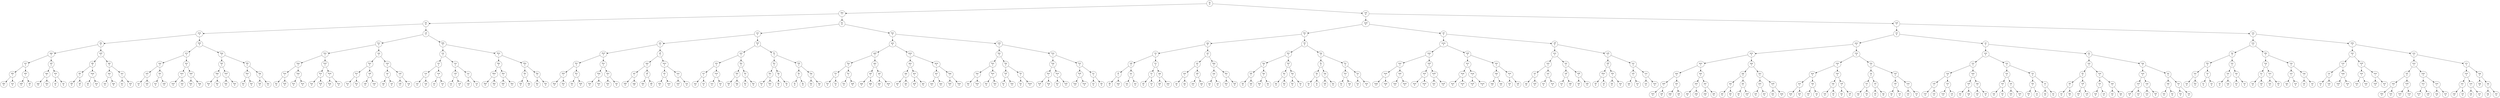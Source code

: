 digraph {
ifs[label="ifs\n9"];
ifs -> doe;
ifs -> owl;
doe[label="doe\n7"];
doe -> bit;
doe -> for;
bit[label="bit\n6"];
bit -> arm;
bit -> col;
arm[label="arm\n5"];
arm -> ala;
arm -> bah;
ala[label="ala\n4"];
ala -> aga;
ala -> and;
aga[label="aga\n3"];
aga -> act;
aga -> aid;
act[label="act\n2"];
act -> aby;
act -> ado;
aby[label="aby\n1"];
aby -> abe;
aby -> ace;
abe[label="abe\n0"];
ace[label="ace\n0"];
ado[label="ado\n1"];
ado -> add;
ado -> aft;
add[label="add\n0"];
aft[label="aft\n0"];
aid[label="aid\n2"];
aid -> ago;
aid -> aim;
ago[label="ago\n1"];
ago -> age;
ago -> aha;
age[label="age\n0"];
aha[label="aha\n0"];
aim[label="aim\n1"];
aim -> ail;
aim -> air;
ail[label="ail\n0"];
air[label="air\n0"];
and[label="and\n3"];
and -> alp;
and -> apt;
alp[label="alp\n2"];
alp -> ale;
alp -> amp;
ale[label="ale\n1"];
ale -> alb;
ale -> all;
alb[label="alb\n0"];
all[label="all\n0"];
amp[label="amp\n1"];
amp -> alt;
amp -> ana;
alt[label="alt\n0"];
ana[label="ana\n0"];
apt[label="apt\n2"];
apt -> any;
apt -> are;
any[label="any\n1"];
any -> ant;
any -> ape;
ant[label="ant\n0"];
ape[label="ape\n0"];
are[label="are\n1"];
are -> arc;
are -> ark;
arc[label="arc\n0"];
ark[label="ark\n0"];
bah[label="bah\n4"];
bah -> ave;
bah -> beg;
ave[label="ave\n3"];
ave -> asp;
ave -> aye;
asp[label="asp\n2"];
asp -> ash;
asp -> ate;
ash[label="ash\n1"];
ash -> art;
ash -> ask;
art[label="art\n0"];
ask[label="ask\n0"];
ate[label="ate\n1"];
ate -> ass;
ate -> auk;
ass[label="ass\n0"];
auk[label="auk\n0"];
aye[label="aye\n2"];
aye -> awn;
aye -> bad;
awn[label="awn\n1"];
awn -> awe;
awn -> axe;
awe[label="awe\n0"];
axe[label="axe\n0"];
bad[label="bad\n1"];
bad -> baa;
bad -> bag;
baa[label="baa\n0"];
bag[label="bag\n0"];
beg[label="beg\n3"];
beg -> bat;
beg -> bib;
bat[label="bat\n2"];
bat -> bap;
bat -> bed;
bap[label="bap\n1"];
bap -> ban;
bap -> bar;
ban[label="ban\n0"];
bar[label="bar\n0"];
bed[label="bed\n1"];
bed -> bay;
bed -> bee;
bay[label="bay\n0"];
bee[label="bee\n0"];
bib[label="bib\n2"];
bib -> ben;
bib -> big;
ben[label="ben\n1"];
ben -> bel;
ben -> bet;
bel[label="bel\n0"];
bet[label="bet\n0"];
big[label="big\n1"];
big -> bid;
big -> bin;
bid[label="bid\n0"];
bin[label="bin\n0"];
col[label="col\n5"];
col -> bur;
col -> dab;
bur[label="bur\n4"];
bur -> box;
bur -> can;
box[label="box\n3"];
box -> bog;
box -> bud;
bog[label="bog\n2"];
bog -> boa;
bog -> bop;
boa[label="boa\n1"];
boa -> biz;
boa -> bob;
biz[label="biz\n0"];
bob[label="bob\n0"];
bop[label="bop\n1"];
bop -> boo;
bop -> bow;
boo[label="boo\n0"];
bow[label="bow\n0"];
bud[label="bud\n2"];
bud -> bra;
bud -> bum;
bra[label="bra\n1"];
bra -> boy;
bra -> bub;
boy[label="boy\n0"];
bub[label="bub\n0"];
bum[label="bum\n1"];
bum -> bug;
bum -> bun;
bug[label="bug\n0"];
bun[label="bun\n0"];
can[label="can\n3"];
can -> bye;
can -> caw;
bye[label="bye\n2"];
bye -> but;
bye -> cad;
but[label="but\n1"];
but -> bus;
but -> buy;
bus[label="bus\n0"];
buy[label="buy\n0"];
cad[label="cad\n1"];
cad -> cab;
cad -> cam;
cab[label="cab\n0"];
cam[label="cam\n0"];
caw[label="caw\n2"];
caw -> car;
caw -> cod;
car[label="car\n1"];
car -> cap;
car -> cat;
cap[label="cap\n0"];
cat[label="cat\n0"];
cod[label="cod\n1"];
cod -> cob;
cod -> cog;
cob[label="cob\n0"];
cog[label="cog\n0"];
dab[label="dab\n4"];
dab -> coy;
dab -> dew;
coy[label="coy\n3"];
coy -> cor;
coy -> cue;
cor[label="cor\n2"];
cor -> coo;
cor -> cow;
coo[label="coo\n1"];
coo -> con;
coo -> cop;
con[label="con\n0"];
cop[label="cop\n0"];
cow[label="cow\n1"];
cow -> cot;
cow -> cox;
cot[label="cot\n0"];
cox[label="cox\n0"];
cue[label="cue\n2"];
cue -> cub;
cue -> cur;
cub[label="cub\n1"];
cub -> cry;
cub -> cud;
cry[label="cry\n0"];
cud[label="cud\n0"];
cur[label="cur\n1"];
cur -> cup;
cur -> cut;
cup[label="cup\n0"];
cut[label="cut\n0"];
dew[label="dew\n3"];
dew -> day;
dew -> dim;
day[label="day\n2"];
day -> dam;
day -> dee;
dam[label="dam\n1"];
dam -> dad;
dam -> dan;
dad[label="dad\n0"];
dan[label="dan\n0"];
dee[label="dee\n1"];
dee -> deb;
dee -> den;
deb[label="deb\n0"];
den[label="den\n0"];
dim[label="dim\n2"];
dim -> die;
dim -> dip;
die[label="die\n1"];
die -> did;
die -> dig;
did[label="did\n0"];
dig[label="dig\n0"];
dip[label="dip\n1"];
dip -> din;
dip -> doc;
din[label="din\n0"];
doc[label="doc\n0"];
for[label="for\n6"];
for -> ere;
for -> has;
ere[label="ere\n5"];
ere -> eat;
ere -> fed;
eat[label="eat\n4"];
eat -> dud;
eat -> ell;
dud[label="dud\n3"];
dud -> dor;
dud -> duo;
dor[label="dor\n2"];
dor -> doh;
dor -> dry;
doh[label="doh\n1"];
doh -> dog;
doh -> don;
dog[label="dog\n0"];
don[label="don\n0"];
dry[label="dry\n1"];
dry -> dot;
dry -> dub;
dot[label="dot\n0"];
dub[label="dub\n0"];
duo[label="duo\n2"];
duo -> dug;
duo -> dye;
dug[label="dug\n1"];
dug -> due;
dug -> dun;
due[label="due\n0"];
dun[label="dun\n0"];
dye[label="dye\n1"];
dye -> dux;
dye -> ear;
dux[label="dux\n0"];
ear[label="ear\n0"];
ell[label="ell\n3"];
ell -> ego;
ell -> emu;
ego[label="ego\n2"];
ego -> eel;
ego -> elf;
eel[label="eel\n1"];
eel -> ebb;
eel -> egg;
ebb[label="ebb\n0"];
egg[label="egg\n0"];
elf[label="elf\n1"];
elf -> eke;
elf -> elk;
eke[label="eke\n0"];
elk[label="elk\n0"];
emu[label="emu\n2"];
emu -> els;
emu -> eon;
els[label="els\n1"];
els -> elm;
els -> ems;
elm[label="elm\n0"];
ems[label="ems\n0"];
eon[label="eon\n1"];
eon -> end;
eon -> era;
end[label="end\n0"];
era[label="era\n0"];
fed[label="fed\n4"];
fed -> eye;
fed -> fir;
eye[label="eye\n3"];
eye -> eta;
eye -> fan;
eta[label="eta\n2"];
eta -> err;
eta -> ewe;
err[label="err\n1"];
err -> erg;
err -> est;
erg[label="erg\n0"];
est[label="est\n0"];
ewe[label="ewe\n1"];
ewe -> eve;
ewe -> ext;
eve[label="eve\n0"];
ext[label="ext\n0"];
fan[label="fan\n2"];
fan -> fad;
fan -> fat;
fad[label="fad\n1"];
fad -> fab;
fad -> fag;
fab[label="fab\n0"];
fag[label="fag\n0"];
fat[label="fat\n1"];
fat -> far;
fat -> fax;
far[label="far\n0"];
fax[label="fax\n0"];
fir[label="fir\n3"];
fir -> fez;
fir -> fob;
fez[label="fez\n2"];
fez -> fen;
fez -> fig;
fen[label="fen\n1"];
fen -> fee;
fen -> few;
fee[label="fee\n0"];
few[label="few\n0"];
fig[label="fig\n1"];
fig -> fib;
fig -> fin;
fib[label="fib\n0"];
fin[label="fin\n0"];
fob[label="fob\n2"];
fob -> fix;
fob -> fog;
fix[label="fix\n1"];
fix -> fit;
fix -> fly;
fit[label="fit\n0"];
fly[label="fly\n0"];
fog[label="fog\n1"];
fog -> foe;
fog -> fop;
foe[label="foe\n0"];
fop[label="fop\n0"];
has[label="has\n5"];
has -> gen;
has -> hob;
gen[label="gen\n4"];
gen -> gad;
gen -> gum;
gad[label="gad\n3"];
gad -> fug;
gad -> gas;
fug[label="fug\n2"];
fug -> fro;
fug -> fur;
fro[label="fro\n1"];
fro -> fox;
fro -> fry;
fox[label="fox\n0"];
fry[label="fry\n0"];
fur[label="fur\n1"];
fur -> fun;
fur -> gab;
fun[label="fun\n0"];
gab[label="gab\n0"];
gas[label="gas\n2"];
gas -> gal;
gas -> gel;
gal[label="gal\n1"];
gal -> gag;
gal -> gap;
gag[label="gag\n0"];
gap[label="gap\n0"];
gel[label="gel\n1"];
gel -> gay;
gel -> gem;
gay[label="gay\n0"];
gem[label="gem\n0"];
gum[label="gum\n3"];
gum -> gnu;
gum -> gym;
gnu[label="gnu\n2"];
gnu -> gig;
gnu -> goo;
gig[label="gig\n1"];
gig -> get;
gig -> gin;
get[label="get\n0"];
gin[label="gin\n0"];
goo[label="goo\n1"];
goo -> god;
goo -> got;
god[label="god\n0"];
got[label="got\n0"];
gym[label="gym\n2"];
gym -> gut;
gym -> hag;
gut[label="gut\n1"];
gut -> gun;
gut -> guy;
gun[label="gun\n0"];
guy[label="guy\n0"];
hag[label="hag\n1"];
hag -> had;
hag -> ham;
had[label="had\n0"];
ham[label="ham\n0"];
hob[label="hob\n4"];
hob -> hey;
hob -> hue;
hey[label="hey\n3"];
hey -> hen;
hey -> hip;
hen[label="hen\n2"];
hen -> hay;
hen -> hew;
hay[label="hay\n1"];
hay -> hat;
hay -> hem;
hat[label="hat\n0"];
hem[label="hem\n0"];
hew[label="hew\n1"];
hew -> her;
hew -> hex;
her[label="her\n0"];
hex[label="hex\n0"];
hip[label="hip\n2"];
hip -> hid;
hip -> hit;
hid[label="hid\n1"];
hid -> hic;
hid -> him;
hic[label="hic\n0"];
him[label="him\n0"];
hit[label="hit\n1"];
hit -> his;
hit -> hmm;
his[label="his\n0"];
hmm[label="hmm\n0"];
hue[label="hue\n3"];
hue -> hop;
hue -> hut;
hop[label="hop\n2"];
hop -> hoe;
hop -> how;
hoe[label="hoe\n1"];
hoe -> hod;
hoe -> hog;
hod[label="hod\n0"];
hog[label="hog\n0"];
how[label="how\n1"];
how -> hot;
how -> hub;
hot[label="hot\n0"];
hub[label="hub\n0"];
hut[label="hut\n2"];
hut -> huh;
hut -> icy;
huh[label="huh\n1"];
huh -> hug;
huh -> hum;
hug[label="hug\n0"];
hum[label="hum\n0"];
icy[label="icy\n1"];
icy -> ice;
icy -> ids;
ice[label="ice\n0"];
ids[label="ids\n0"];
owl[label="owl\n8"];
owl -> mad;
owl -> ted;
mad[label="mad\n6"];
mad -> kin;
mad -> nil;
kin[label="kin\n5"];
kin -> jap;
kin -> lid;
jap[label="jap\n4"];
jap -> ire;
jap -> jot;
ire[label="ire\n3"];
ire -> ink;
ire -> ivy;
ink[label="ink\n2"];
ink -> ill;
ink -> ins;
ill[label="ill\n1"];
ill -> ilk;
ill -> imp;
ilk[label="ilk\n0"];
imp[label="imp\n0"];
ins[label="ins\n1"];
ins -> inn;
ins -> ion;
inn[label="inn\n0"];
ion[label="ion\n0"];
ivy[label="ivy\n2"];
ivy -> its;
ivy -> jag;
its[label="its\n1"];
its -> irk;
its -> ive;
irk[label="irk\n0"];
ive[label="ive\n0"];
jag[label="jag\n1"];
jag -> jab;
jag -> jam;
jab[label="jab\n0"];
jam[label="jam\n0"];
jot[label="jot\n3"];
jot -> jet;
jot -> keg;
jet[label="jet\n2"];
jet -> jaw;
jet -> job;
jaw[label="jaw\n1"];
jaw -> jar;
jaw -> jay;
jar[label="jar\n0"];
jay[label="jay\n0"];
job[label="job\n1"];
job -> jew;
job -> jog;
jew[label="jew\n0"];
jog[label="jog\n0"];
keg[label="keg\n2"];
keg -> jug;
keg -> key;
jug[label="jug\n1"];
jug -> joy;
jug -> jut;
joy[label="joy\n0"];
jut[label="jut\n0"];
key[label="key\n1"];
key -> ken;
key -> kid;
ken[label="ken\n0"];
kid[label="kid\n0"];
lid[label="lid\n4"];
lid -> law;
lid -> lop;
law[label="law\n3"];
law -> lag;
law -> led;
lag[label="lag\n2"];
lag -> lab;
lag -> lap;
lab[label="lab\n1"];
lab -> kit;
lab -> lad;
kit[label="kit\n0"];
lad[label="lad\n0"];
lap[label="lap\n1"];
lap -> lam;
lap -> las;
lam[label="lam\n0"];
las[label="las\n0"];
led[label="led\n2"];
led -> lay;
led -> leg;
lay[label="lay\n1"];
lay -> lax;
lay -> lea;
lax[label="lax\n0"];
lea[label="lea\n0"];
leg[label="leg\n1"];
leg -> lee;
leg -> let;
lee[label="lee\n0"];
let[label="let\n0"];
lop[label="lop\n3"];
lop -> lls;
lop -> lur;
lls[label="lls\n2"];
lls -> lip;
lls -> log;
lip[label="lip\n1"];
lip -> lie;
lip -> lit;
lie[label="lie\n0"];
lit[label="lit\n0"];
log[label="log\n1"];
log -> lob;
log -> loo;
lob[label="lob\n0"];
loo[label="loo\n0"];
lur[label="lur\n2"];
lur -> low;
lur -> lye;
low[label="low\n1"];
low -> lot;
low -> lug;
lot[label="lot\n0"];
lug[label="lug\n0"];
lye[label="lye\n1"];
lye -> lux;
lye -> mac;
lux[label="lux\n0"];
mac[label="mac\n0"];
nil[label="nil\n5"];
nil -> mom;
nil -> off;
mom[label="mom\n4"];
mom -> may;
mom -> nab;
may[label="may\n3"];
may -> mar;
may -> mid;
mar[label="mar\n2"];
mar -> man;
mar -> mat;
man[label="man\n1"];
man -> mag;
man -> map;
mag[label="mag\n0"];
map[label="map\n0"];
mat[label="mat\n1"];
mat -> mas;
mat -> maw;
mas[label="mas\n0"];
maw[label="maw\n0"];
mid[label="mid\n2"];
mid -> met;
mid -> mob;
met[label="met\n1"];
met -> men;
met -> mew;
men[label="men\n0"];
mew[label="mew\n0"];
mob[label="mob\n1"];
mob -> mix;
mob -> mod;
mix[label="mix\n0"];
mod[label="mod\n0"];
nab[label="nab\n3"];
nab -> mrs;
nab -> nee;
mrs[label="mrs\n2"];
mrs -> mop;
mrs -> mug;
mop[label="mop\n1"];
mop -> moo;
mop -> mow;
moo[label="moo\n0"];
mow[label="mow\n0"];
mug[label="mug\n1"];
mug -> mud;
mug -> mum;
mud[label="mud\n0"];
mum[label="mum\n0"];
nee[label="nee\n2"];
nee -> nap;
nee -> new;
nap[label="nap\n1"];
nap -> nag;
nap -> nay;
nag[label="nag\n0"];
nay[label="nay\n0"];
new[label="new\n1"];
new -> net;
new -> nib;
net[label="net\n0"];
nib[label="nib\n0"];
off[label="off\n4"];
off -> nun;
off -> ooh;
nun[label="nun\n3"];
nun -> non;
nun -> oar;
non[label="non\n2"];
non -> nit;
non -> not;
nit[label="nit\n1"];
nit -> nip;
nit -> nod;
nip[label="nip\n0"];
nod[label="nod\n0"];
not[label="not\n1"];
not -> nor;
not -> now;
nor[label="nor\n0"];
now[label="now\n0"];
oar[label="oar\n2"];
oar -> oaf;
oar -> odd;
oaf[label="oaf\n1"];
oaf -> nut;
oaf -> oak;
nut[label="nut\n0"];
oak[label="oak\n0"];
odd[label="odd\n1"];
odd -> oat;
odd -> ode;
oat[label="oat\n0"];
ode[label="ode\n0"];
ooh[label="ooh\n3"];
ooh -> old;
ooh -> our;
old[label="old\n2"];
old -> ohm;
old -> olm;
ohm[label="ohm\n1"];
ohm -> oft;
ohm -> oil;
oft[label="oft\n0"];
oil[label="oil\n0"];
olm[label="olm\n1"];
olm -> ole;
olm -> one;
ole[label="ole\n0"];
one[label="one\n0"];
our[label="our\n2"];
our -> orb;
our -> ova;
orb[label="orb\n1"];
orb -> opt;
orb -> ore;
opt[label="opt\n0"];
ore[label="ore\n0"];
ova[label="ova\n1"];
ova -> out;
ova -> owe;
out[label="out\n0"];
owe[label="owe\n0"];
ted[label="ted\n7"];
ted -> rot;
ted -> vex;
rot[label="rot\n6"];
rot -> pun;
rot -> sit;
pun[label="pun\n5"];
pun -> pew;
pun -> rem;
pew[label="pew\n4"];
pew -> paw;
pew -> pop;
paw[label="paw\n3"];
paw -> pan;
paw -> pen;
pan[label="pan\n2"];
pan -> pad;
pan -> par;
pad[label="pad\n1"];
pad -> own;
pad -> pal;
own[label="own\n0"];
pal[label="pal\n0"];
par[label="par\n1"];
par -> pap;
par -> pat;
pap[label="pap\n0"];
pat[label="pat\n0"];
pen[label="pen\n2"];
pen -> pea;
pen -> per;
pea[label="pea\n1"];
pea -> pay;
pea -> peg;
pay[label="pay\n0"];
peg[label="peg\n0"];
per[label="per\n1"];
per -> pep;
per -> pet;
pep[label="pep\n0"];
pet[label="pet\n0"];
pop[label="pop\n3"];
pop -> pip;
pop -> pro;
pip[label="pip\n2"];
pip -> pig;
pip -> ply;
pig[label="pig\n1"];
pig -> pie;
pig -> pin;
pie[label="pie\n0"];
pin[label="pin\n0"];
ply[label="ply\n1"];
ply -> pit;
ply -> pod;
pit[label="pit\n0"];
pod[label="pod\n0"];
pro[label="pro\n2"];
pro -> pox;
pro -> pub;
pox[label="pox\n1"];
pox -> pot;
pox -> pre;
pot[label="pot\n0"];
pre[label="pre\n0"];
pub[label="pub\n1"];
pub -> pry;
pub -> pug;
pry[label="pry\n0"];
pug[label="pug\n0"];
rem[label="rem\n4"];
rem -> ram;
rem -> rim;
ram[label="ram\n3"];
ram -> qua;
ram -> raw;
qua[label="qua\n2"];
qua -> pus;
qua -> rag;
pus[label="pus\n1"];
pus -> pup;
pus -> put;
pup[label="pup\n0"];
put[label="put\n0"];
rag[label="rag\n1"];
rag -> rad;
rag -> raj;
rad[label="rad\n0"];
raj[label="raj\n0"];
raw[label="raw\n2"];
raw -> rap;
raw -> red;
rap[label="rap\n1"];
rap -> ran;
rap -> rat;
ran[label="ran\n0"];
rat[label="rat\n0"];
red[label="red\n1"];
red -> ray;
red -> ref;
ray[label="ray\n0"];
ref[label="ref\n0"];
rim[label="rim\n3"];
rim -> ria;
rim -> rod;
ria[label="ria\n2"];
ria -> rev;
ria -> rid;
rev[label="rev\n1"];
rev -> rep;
rev -> rho;
rep[label="rep\n0"];
rho[label="rho\n0"];
rid[label="rid\n1"];
rid -> rib;
rid -> rig;
rib[label="rib\n0"];
rig[label="rig\n0"];
rod[label="rod\n2"];
rod -> rob;
rod -> rom;
rob[label="rob\n1"];
rob -> rip;
rob -> roc;
rip[label="rip\n0"];
roc[label="roc\n0"];
rom[label="rom\n1"];
rom -> roe;
rom -> roo;
roe[label="roe\n0"];
roo[label="roo\n0"];
sit[label="sit\n5"];
sit -> saw;
sit -> sty;
saw[label="saw\n4"];
saw -> rye;
saw -> sex;
rye[label="rye\n3"];
rye -> rug;
rye -> sam;
rug[label="rug\n2"];
rug -> rub;
rug -> run;
rub[label="rub\n1"];
rub -> row;
rub -> rue;
row[label="row\n0"];
rue[label="rue\n0"];
run[label="run\n1"];
run -> rum;
run -> rut;
rum[label="rum\n0"];
rut[label="rut\n0"];
sam[label="sam\n2"];
sam -> sad;
sam -> sap;
sad[label="sad\n1"];
sad -> sac;
sad -> sag;
sac[label="sac\n0"];
sag[label="sag\n0"];
sap[label="sap\n1"];
sap -> san;
sap -> sat;
san[label="san\n0"];
sat[label="sat\n0"];
sex[label="sex\n3"];
sex -> see;
sex -> sin;
see[label="see\n2"];
see -> sea;
see -> set;
sea[label="sea\n1"];
sea -> say;
sea -> sec;
say[label="say\n0"];
sec[label="sec\n0"];
set[label="set\n1"];
set -> sen;
set -> sew;
sen[label="sen\n0"];
sew[label="sew\n0"];
sin[label="sin\n2"];
sin -> shy;
sin -> sir;
shy[label="shy\n1"];
shy -> she;
shy -> sic;
she[label="she\n0"];
sic[label="sic\n0"];
sir[label="sir\n1"];
sir -> sip;
sir -> sis;
sip[label="sip\n0"];
sis[label="sis\n0"];
sty[label="sty\n4"];
sty -> son;
sty -> tag;
son[label="son\n3"];
son -> sly;
son -> sow;
sly[label="sly\n2"];
sly -> ski;
sly -> sod;
ski[label="ski\n1"];
ski -> six;
ski -> sky;
six[label="six\n0"];
sky[label="sky\n0"];
sod[label="sod\n1"];
sod -> sob;
sod -> soh;
sob[label="sob\n0"];
soh[label="soh\n0"];
sow[label="sow\n2"];
sow -> sos;
sow -> spa;
sos[label="sos\n1"];
sos -> sop;
sos -> sot;
sop[label="sop\n0"];
sot[label="sot\n0"];
spa[label="spa\n1"];
spa -> soy;
spa -> spy;
soy[label="soy\n0"];
spy[label="spy\n0"];
tag[label="tag\n3"];
tag -> sum;
tag -> tat;
sum[label="sum\n2"];
sum -> sud;
sum -> sup;
sud[label="sud\n1"];
sud -> sub;
sud -> sue;
sub[label="sub\n0"];
sue[label="sue\n0"];
sup[label="sup\n1"];
sup -> sun;
sup -> tab;
sun[label="sun\n0"];
tab[label="tab\n0"];
tat[label="tat\n2"];
tat -> tap;
tat -> tax;
tap[label="tap\n1"];
tap -> tan;
tap -> tar;
tan[label="tan\n0"];
tar[label="tar\n0"];
tax[label="tax\n1"];
tax -> tau;
tax -> tea;
tau[label="tau\n0"];
tea[label="tea\n0"];
vex[label="vex\n6"];
vex -> tow;
vex -> who;
tow[label="tow\n4"];
tow -> tip;
tow -> uke;
tip[label="tip\n3"];
tip -> thy;
tip -> ton;
thy[label="thy\n2"];
thy -> ten;
thy -> tie;
ten[label="ten\n1"];
ten -> tee;
ten -> the;
tee[label="tee\n0"];
the[label="the\n0"];
tie[label="tie\n1"];
tie -> tic;
tie -> tin;
tic[label="tic\n0"];
tin[label="tin\n0"];
ton[label="ton\n2"];
ton -> toe;
ton -> top;
toe[label="toe\n1"];
toe -> tit;
toe -> tog;
tit[label="tit\n0"];
tog[label="tog\n0"];
top[label="top\n1"];
top -> too;
top -> tot;
too[label="too\n0"];
tot[label="tot\n0"];
uke[label="uke\n3"];
uke -> tug;
uke -> van;
tug[label="tug\n2"];
tug -> try;
tug -> two;
try[label="try\n1"];
try -> toy;
try -> tub;
toy[label="toy\n0"];
tub[label="tub\n0"];
two[label="two\n1"];
two -> tun;
two -> ufo;
tun[label="tun\n0"];
ufo[label="ufo\n0"];
van[label="van\n2"];
van -> urn;
van -> veg;
urn[label="urn\n1"];
urn -> ups;
urn -> use;
ups[label="ups\n0"];
use[label="use\n0"];
veg[label="veg\n1"];
veg -> vat;
veg -> vet;
vat[label="vat\n0"];
vet[label="vet\n0"];
who[label="who\n5"];
who -> war;
who -> yen;
war[label="war\n3"];
war -> vow;
war -> web;
vow[label="vow\n2"];
vow -> vie;
vow -> wag;
vie[label="vie\n1"];
vie -> via;
vie -> vim;
via[label="via\n0"];
vim[label="vim\n0"];
wag[label="wag\n1"];
wag -> wad;
wag -> wan;
wad[label="wad\n0"];
wan[label="wan\n0"];
web[label="web\n2"];
web -> wax;
web -> wee;
wax[label="wax\n1"];
wax -> was;
wax -> way;
was[label="was\n0"];
way[label="way\n0"];
wee[label="wee\n1"];
wee -> wed;
wee -> wet;
wed[label="wed\n0"];
wet[label="wet\n0"];
yen[label="yen\n4"];
yen -> woo;
yen -> yrs;
woo[label="woo\n3"];
woo -> wit;
woo -> yam;
wit[label="wit\n2"];
wit -> wig;
wit -> wok;
wig[label="wig\n1"];
wig -> why;
wig -> win;
why[label="why\n0"];
win[label="win\n0"];
wok[label="wok\n1"];
wok -> woe;
wok -> won;
woe[label="woe\n0"];
won[label="won\n0"];
yam[label="yam\n2"];
yam -> wry;
yam -> yaw;
wry[label="wry\n1"];
wry -> wow;
wry -> yak;
wow[label="wow\n0"];
yak[label="yak\n0"];
yaw[label="yaw\n1"];
yaw -> yap;
yaw -> yea;
yap[label="yap\n0"];
yea[label="yea\n0"];
yrs[label="yrs\n3"];
yrs -> yew;
yrs -> zap;
yew[label="yew\n2"];
yew -> yes;
yew -> yon;
yes[label="yes\n1"];
yes -> yep;
yes -> yet;
yep[label="yep\n0"];
yet[label="yet\n0"];
yon[label="yon\n1"];
yon -> yip;
yon -> you;
yip[label="yip\n0"];
you[label="you\n0"];
zap[label="zap\n2"];
zap -> zag;
zap -> zip;
zag[label="zag\n0"];
zip[label="zip\n1"];
zip -> zig;
zip -> zoo;
zig[label="zig\n0"];
zoo[label="zoo\n0"];
}

